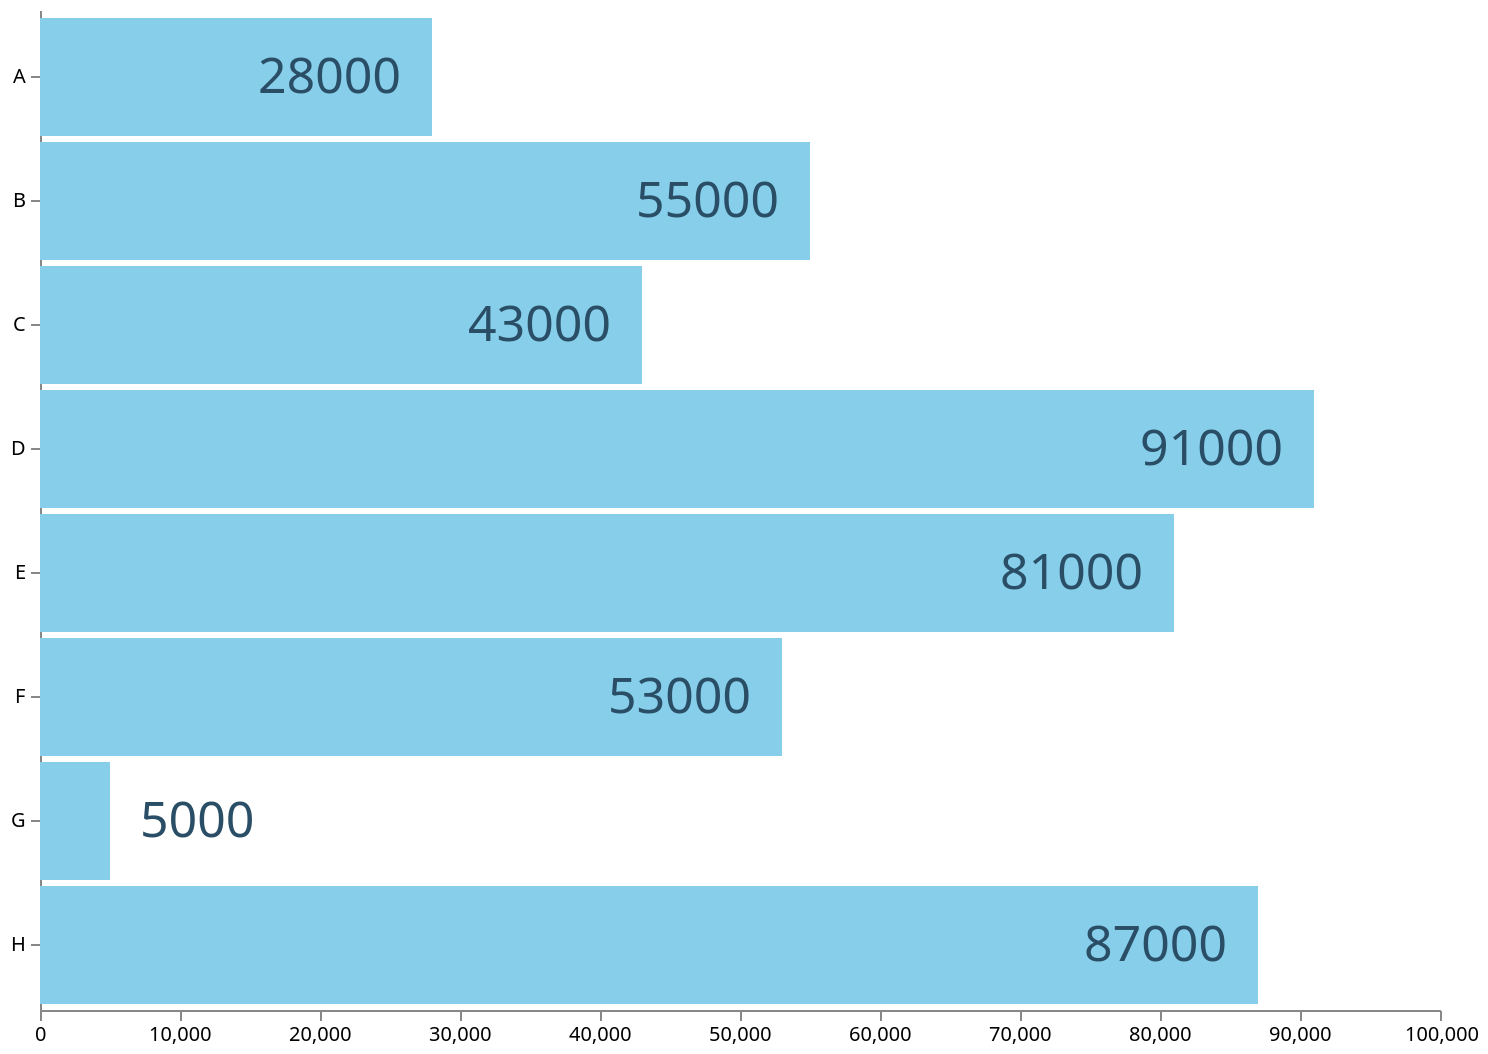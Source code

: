 {
  "$schema": "https://vega.github.io/schema/vega/v4.json",
  "width": 700,
  "height": 500,
  "padding": 5,
  "data": [
    {
      "name": "table",
      "values": [
        { "category": "A", "amount": 28000 },
        { "category": "B", "amount": 55000 },
        { "category": "C", "amount": 43000 },
        { "category": "D", "amount": 91000 },
        { "category": "E", "amount": 81000 },
        { "category": "F", "amount": 53000 },
        { "category": "G", "amount": 5000 },
        { "category": "H", "amount": 87000 }
      ]
    }
  ],
  "scales": [
    {
      "name": "yscale",
      "type": "band",
      "domain": { "data": "table", "field": "category" },
      "range": "height",
      "padding": 0.05,
      "round": true
    },
    {
      "name": "xscale",
      "domain": { "data": "table", "field": "amount" },
      "nice": true,
      "range": "width"
    }
  ],
  "axes": [
    { "orient": "left", "scale": "yscale" },
    { "orient": "bottom", "scale": "xscale" }
  ],
  "marks": [
    {
      "type": "rect",
      "name": "bar",
      "from": { "data": "table" },
      "encode": {
        "enter": {
          "y": { "scale": "yscale", "field": "category" },
          "height": { "scale": "yscale", "band": 1 },
          "x": { "scale": "xscale", "field": "amount" },
          "x2": { "scale": "xscale", "value": 0 }
        },
        "update": { "fill": { "value": "skyblue" } }
      }
    },
    {
      "type": "text",
      "from": { "data": "bar" },
      "encode": {
        "enter": {
          "fontSize": { "value": 25 },
          "text": { "field": "datum.amount" },
          "fill": {"value": "#294E65"}
        }
      },
      "transform": [
        {
          "type": "label",
          "offset": [-15, 15],
          "anchor": ["right"],
          "size": [700, 500]
        }
      ]
    }
  ]
}
